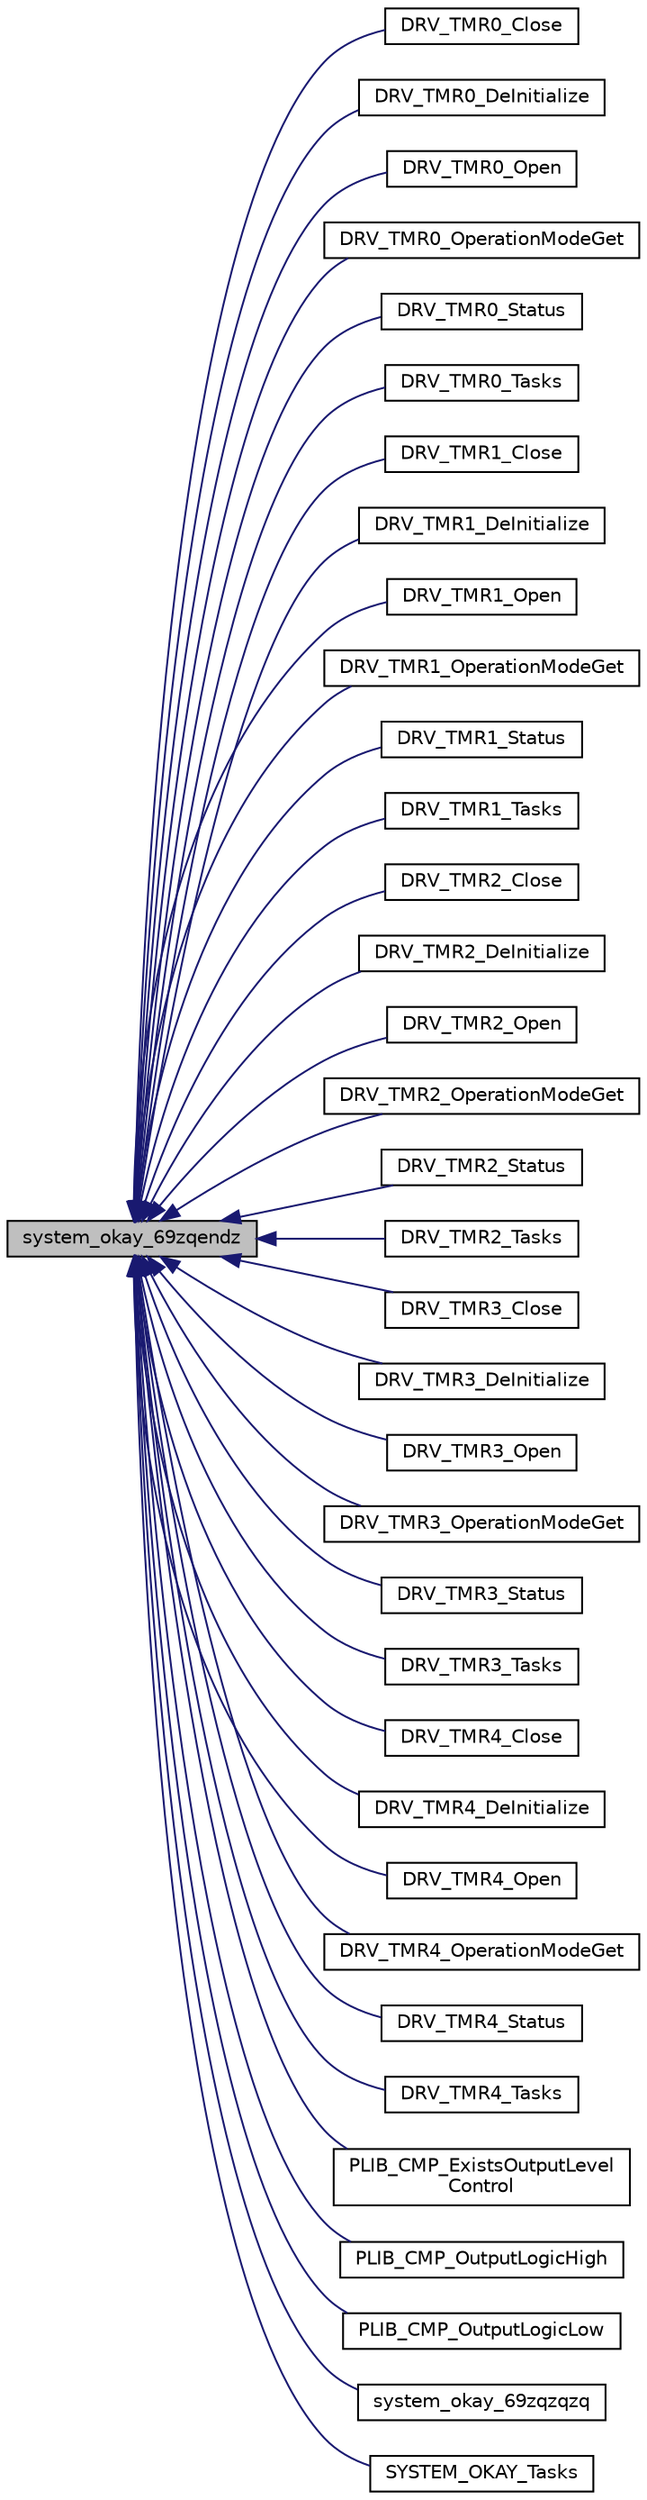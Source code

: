 digraph "system_okay_69zqendz"
{
  edge [fontname="Helvetica",fontsize="10",labelfontname="Helvetica",labelfontsize="10"];
  node [fontname="Helvetica",fontsize="10",shape=record];
  rankdir="LR";
  Node6717 [label="system_okay_69zqendz",height=0.2,width=0.4,color="black", fillcolor="grey75", style="filled", fontcolor="black"];
  Node6717 -> Node6718 [dir="back",color="midnightblue",fontsize="10",style="solid",fontname="Helvetica"];
  Node6718 [label="DRV_TMR0_Close",height=0.2,width=0.4,color="black", fillcolor="white", style="filled",URL="$inszt__system__okay_8c.html#a32eae35a1e64a44969e70c746ec9cdc2"];
  Node6717 -> Node6719 [dir="back",color="midnightblue",fontsize="10",style="solid",fontname="Helvetica"];
  Node6719 [label="DRV_TMR0_DeInitialize",height=0.2,width=0.4,color="black", fillcolor="white", style="filled",URL="$inszt__system__okay_8c.html#ac35e22ce2277246569aa15a0142f42de"];
  Node6717 -> Node6720 [dir="back",color="midnightblue",fontsize="10",style="solid",fontname="Helvetica"];
  Node6720 [label="DRV_TMR0_Open",height=0.2,width=0.4,color="black", fillcolor="white", style="filled",URL="$inszt__system__okay_8c.html#a6185be0b1acc5308100e9c168c6d9882"];
  Node6717 -> Node6721 [dir="back",color="midnightblue",fontsize="10",style="solid",fontname="Helvetica"];
  Node6721 [label="DRV_TMR0_OperationModeGet",height=0.2,width=0.4,color="black", fillcolor="white", style="filled",URL="$inszt__system__okay_8c.html#a75154e72363837310412c5f0f77ca99b"];
  Node6717 -> Node6722 [dir="back",color="midnightblue",fontsize="10",style="solid",fontname="Helvetica"];
  Node6722 [label="DRV_TMR0_Status",height=0.2,width=0.4,color="black", fillcolor="white", style="filled",URL="$inszt__system__okay_8c.html#aa0b45abb3787c0b80fba63077983fda6"];
  Node6717 -> Node6723 [dir="back",color="midnightblue",fontsize="10",style="solid",fontname="Helvetica"];
  Node6723 [label="DRV_TMR0_Tasks",height=0.2,width=0.4,color="black", fillcolor="white", style="filled",URL="$inszt__system__okay_8c.html#a074ed24077060483c762988f726d23e9"];
  Node6717 -> Node6724 [dir="back",color="midnightblue",fontsize="10",style="solid",fontname="Helvetica"];
  Node6724 [label="DRV_TMR1_Close",height=0.2,width=0.4,color="black", fillcolor="white", style="filled",URL="$inszt__system__okay_8c.html#a6a5cde4bb2a1f040394eff6085aa1d59"];
  Node6717 -> Node6725 [dir="back",color="midnightblue",fontsize="10",style="solid",fontname="Helvetica"];
  Node6725 [label="DRV_TMR1_DeInitialize",height=0.2,width=0.4,color="black", fillcolor="white", style="filled",URL="$inszt__system__okay_8c.html#abf7739f5097a1ceff5268ea070a35c9e"];
  Node6717 -> Node6726 [dir="back",color="midnightblue",fontsize="10",style="solid",fontname="Helvetica"];
  Node6726 [label="DRV_TMR1_Open",height=0.2,width=0.4,color="black", fillcolor="white", style="filled",URL="$inszt__system__okay_8c.html#ac23662f1a2e62aff3d8576b4fb403b5e"];
  Node6717 -> Node6727 [dir="back",color="midnightblue",fontsize="10",style="solid",fontname="Helvetica"];
  Node6727 [label="DRV_TMR1_OperationModeGet",height=0.2,width=0.4,color="black", fillcolor="white", style="filled",URL="$inszt__system__okay_8c.html#a2ddcb52c248a14db2f5d3cc2b8396b4d"];
  Node6717 -> Node6728 [dir="back",color="midnightblue",fontsize="10",style="solid",fontname="Helvetica"];
  Node6728 [label="DRV_TMR1_Status",height=0.2,width=0.4,color="black", fillcolor="white", style="filled",URL="$inszt__system__okay_8c.html#af0b509a65d0cc40830845f905e72f383"];
  Node6717 -> Node6729 [dir="back",color="midnightblue",fontsize="10",style="solid",fontname="Helvetica"];
  Node6729 [label="DRV_TMR1_Tasks",height=0.2,width=0.4,color="black", fillcolor="white", style="filled",URL="$inszt__system__okay_8c.html#a0c01e1083b80ad88b2bc0fae758b1f0e"];
  Node6717 -> Node6730 [dir="back",color="midnightblue",fontsize="10",style="solid",fontname="Helvetica"];
  Node6730 [label="DRV_TMR2_Close",height=0.2,width=0.4,color="black", fillcolor="white", style="filled",URL="$inszt__system__okay_8c.html#a5ad44e5f36f8a566c396331e7c08c15d"];
  Node6717 -> Node6731 [dir="back",color="midnightblue",fontsize="10",style="solid",fontname="Helvetica"];
  Node6731 [label="DRV_TMR2_DeInitialize",height=0.2,width=0.4,color="black", fillcolor="white", style="filled",URL="$inszt__system__okay_8c.html#a0aa800750e31f5d3aea0afcd7faa41fe"];
  Node6717 -> Node6732 [dir="back",color="midnightblue",fontsize="10",style="solid",fontname="Helvetica"];
  Node6732 [label="DRV_TMR2_Open",height=0.2,width=0.4,color="black", fillcolor="white", style="filled",URL="$inszt__system__okay_8c.html#ae3ec2e7d926f1dfcf4d5b4ec3f4452b1"];
  Node6717 -> Node6733 [dir="back",color="midnightblue",fontsize="10",style="solid",fontname="Helvetica"];
  Node6733 [label="DRV_TMR2_OperationModeGet",height=0.2,width=0.4,color="black", fillcolor="white", style="filled",URL="$inszt__system__okay_8c.html#aaec612bc5ca6823e226aa9e168f0f7e4"];
  Node6717 -> Node6734 [dir="back",color="midnightblue",fontsize="10",style="solid",fontname="Helvetica"];
  Node6734 [label="DRV_TMR2_Status",height=0.2,width=0.4,color="black", fillcolor="white", style="filled",URL="$inszt__system__okay_8c.html#ab66021f387d5cbb3e7ab20b7718aa773"];
  Node6717 -> Node6735 [dir="back",color="midnightblue",fontsize="10",style="solid",fontname="Helvetica"];
  Node6735 [label="DRV_TMR2_Tasks",height=0.2,width=0.4,color="black", fillcolor="white", style="filled",URL="$inszt__system__okay_8c.html#a4cae103296c260a0cacd0bfbb02abec6"];
  Node6717 -> Node6736 [dir="back",color="midnightblue",fontsize="10",style="solid",fontname="Helvetica"];
  Node6736 [label="DRV_TMR3_Close",height=0.2,width=0.4,color="black", fillcolor="white", style="filled",URL="$inszt__system__okay_8c.html#a5dd9fa4b5c96ae83f17ed22952b3526b"];
  Node6717 -> Node6737 [dir="back",color="midnightblue",fontsize="10",style="solid",fontname="Helvetica"];
  Node6737 [label="DRV_TMR3_DeInitialize",height=0.2,width=0.4,color="black", fillcolor="white", style="filled",URL="$inszt__system__okay_8c.html#a51119949a1b0dc2ade9d15cd3eef3cf9"];
  Node6717 -> Node6738 [dir="back",color="midnightblue",fontsize="10",style="solid",fontname="Helvetica"];
  Node6738 [label="DRV_TMR3_Open",height=0.2,width=0.4,color="black", fillcolor="white", style="filled",URL="$inszt__system__okay_8c.html#a14def85d2721c6fe7a0f52e5da985745"];
  Node6717 -> Node6739 [dir="back",color="midnightblue",fontsize="10",style="solid",fontname="Helvetica"];
  Node6739 [label="DRV_TMR3_OperationModeGet",height=0.2,width=0.4,color="black", fillcolor="white", style="filled",URL="$inszt__system__okay_8c.html#aba3d374b5742c8fed77fb9c5125906e8"];
  Node6717 -> Node6740 [dir="back",color="midnightblue",fontsize="10",style="solid",fontname="Helvetica"];
  Node6740 [label="DRV_TMR3_Status",height=0.2,width=0.4,color="black", fillcolor="white", style="filled",URL="$inszt__system__okay_8c.html#ab337820f2261ee63bfbdbe91f999de92"];
  Node6717 -> Node6741 [dir="back",color="midnightblue",fontsize="10",style="solid",fontname="Helvetica"];
  Node6741 [label="DRV_TMR3_Tasks",height=0.2,width=0.4,color="black", fillcolor="white", style="filled",URL="$inszt__system__okay_8c.html#ac4622292b2dab66f9b5ae9778db08478"];
  Node6717 -> Node6742 [dir="back",color="midnightblue",fontsize="10",style="solid",fontname="Helvetica"];
  Node6742 [label="DRV_TMR4_Close",height=0.2,width=0.4,color="black", fillcolor="white", style="filled",URL="$inszt__system__okay_8c.html#abca98245dd4f6348cc96c19911fa2f7f"];
  Node6717 -> Node6743 [dir="back",color="midnightblue",fontsize="10",style="solid",fontname="Helvetica"];
  Node6743 [label="DRV_TMR4_DeInitialize",height=0.2,width=0.4,color="black", fillcolor="white", style="filled",URL="$inszt__system__okay_8c.html#a24315793d9553d184024aea496534bc5"];
  Node6717 -> Node6744 [dir="back",color="midnightblue",fontsize="10",style="solid",fontname="Helvetica"];
  Node6744 [label="DRV_TMR4_Open",height=0.2,width=0.4,color="black", fillcolor="white", style="filled",URL="$inszt__system__okay_8c.html#a6e2c39c5a9d8b23859be0e673b43b1b9"];
  Node6717 -> Node6745 [dir="back",color="midnightblue",fontsize="10",style="solid",fontname="Helvetica"];
  Node6745 [label="DRV_TMR4_OperationModeGet",height=0.2,width=0.4,color="black", fillcolor="white", style="filled",URL="$inszt__system__okay_8c.html#ad47780c4b3a36ef4f64841b0106a751d"];
  Node6717 -> Node6746 [dir="back",color="midnightblue",fontsize="10",style="solid",fontname="Helvetica"];
  Node6746 [label="DRV_TMR4_Status",height=0.2,width=0.4,color="black", fillcolor="white", style="filled",URL="$inszt__system__okay_8c.html#aeb55a9257642cf221bcb641b25033668"];
  Node6717 -> Node6747 [dir="back",color="midnightblue",fontsize="10",style="solid",fontname="Helvetica"];
  Node6747 [label="DRV_TMR4_Tasks",height=0.2,width=0.4,color="black", fillcolor="white", style="filled",URL="$inszt__system__okay_8c.html#a97a4bb302673812056f8ad54ea70b59e"];
  Node6717 -> Node6748 [dir="back",color="midnightblue",fontsize="10",style="solid",fontname="Helvetica"];
  Node6748 [label="PLIB_CMP_ExistsOutputLevel\lControl",height=0.2,width=0.4,color="black", fillcolor="white", style="filled",URL="$inszt__system__okay_8c.html#ae76012517a1b558a425081b8c4eb07a0"];
  Node6717 -> Node6749 [dir="back",color="midnightblue",fontsize="10",style="solid",fontname="Helvetica"];
  Node6749 [label="PLIB_CMP_OutputLogicHigh",height=0.2,width=0.4,color="black", fillcolor="white", style="filled",URL="$inszt__system__okay_8c.html#a4617327e8049cc5e084c2fcf75d0c26e"];
  Node6717 -> Node6750 [dir="back",color="midnightblue",fontsize="10",style="solid",fontname="Helvetica"];
  Node6750 [label="PLIB_CMP_OutputLogicLow",height=0.2,width=0.4,color="black", fillcolor="white", style="filled",URL="$inszt__system__okay_8c.html#a1c208365def9defbefade1e028f9af6b"];
  Node6717 -> Node6751 [dir="back",color="midnightblue",fontsize="10",style="solid",fontname="Helvetica"];
  Node6751 [label="system_okay_69zqzqzq",height=0.2,width=0.4,color="black", fillcolor="white", style="filled",URL="$inszt__system__okay_8c.html#a2ba19e0be300d999c4f2e00f617c42b5"];
  Node6717 -> Node6752 [dir="back",color="midnightblue",fontsize="10",style="solid",fontname="Helvetica"];
  Node6752 [label="SYSTEM_OKAY_Tasks",height=0.2,width=0.4,color="black", fillcolor="white", style="filled",URL="$system__okay_8h.html#a8453de21018efd706e7eb817defceb65"];
}

